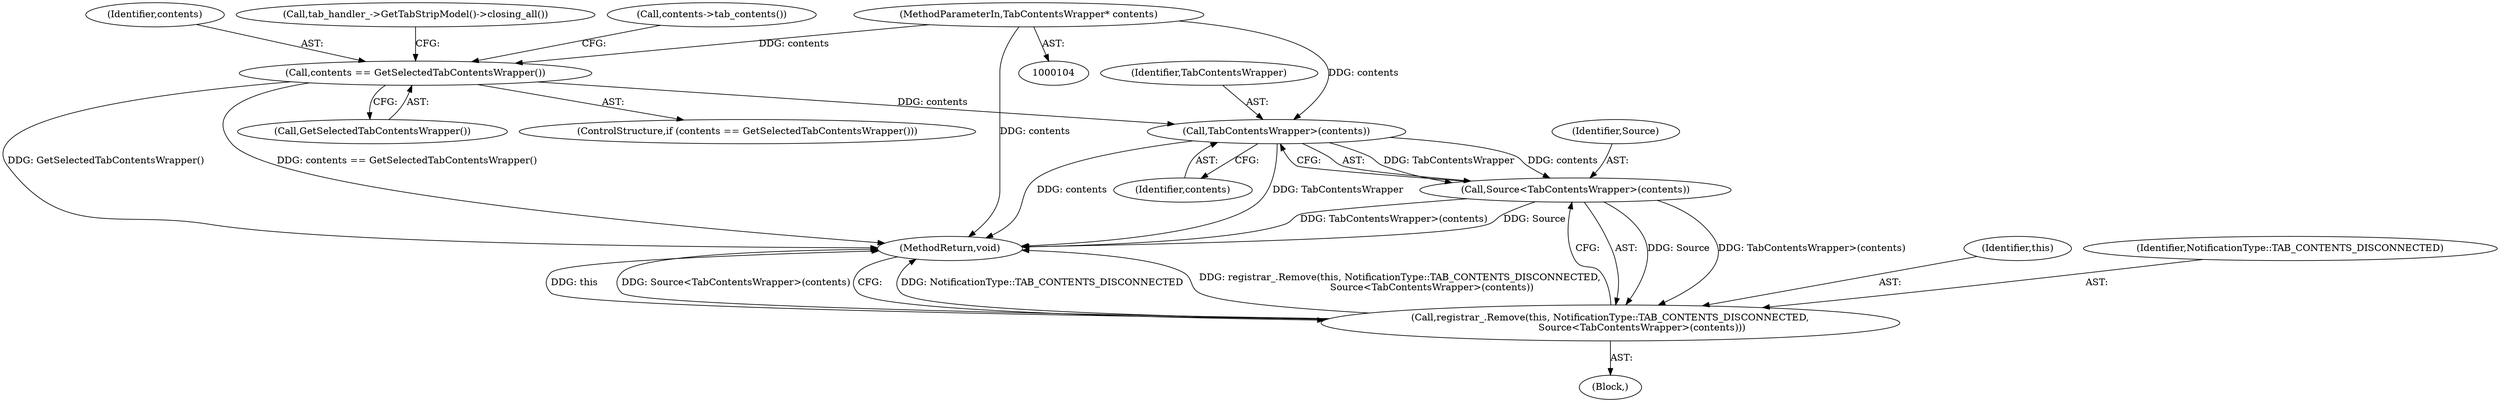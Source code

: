 digraph "0_Chrome_08f0d612f2a4039aaf6733d4e8d0a67614941378_3@pointer" {
"1000115" [label="(Call,contents == GetSelectedTabContentsWrapper())"];
"1000105" [label="(MethodParameterIn,TabContentsWrapper* contents)"];
"1000149" [label="(Call,TabContentsWrapper>(contents))"];
"1000147" [label="(Call,Source<TabContentsWrapper>(contents))"];
"1000144" [label="(Call,registrar_.Remove(this, NotificationType::TAB_CONTENTS_DISCONNECTED,\n                     Source<TabContentsWrapper>(contents)))"];
"1000149" [label="(Call,TabContentsWrapper>(contents))"];
"1000144" [label="(Call,registrar_.Remove(this, NotificationType::TAB_CONTENTS_DISCONNECTED,\n                     Source<TabContentsWrapper>(contents)))"];
"1000116" [label="(Identifier,contents)"];
"1000152" [label="(MethodReturn,void)"];
"1000117" [label="(Call,GetSelectedTabContentsWrapper())"];
"1000115" [label="(Call,contents == GetSelectedTabContentsWrapper())"];
"1000145" [label="(Identifier,this)"];
"1000122" [label="(Call,tab_handler_->GetTabStripModel()->closing_all())"];
"1000119" [label="(Call,contents->tab_contents())"];
"1000114" [label="(ControlStructure,if (contents == GetSelectedTabContentsWrapper()))"];
"1000146" [label="(Identifier,NotificationType::TAB_CONTENTS_DISCONNECTED)"];
"1000147" [label="(Call,Source<TabContentsWrapper>(contents))"];
"1000105" [label="(MethodParameterIn,TabContentsWrapper* contents)"];
"1000150" [label="(Identifier,TabContentsWrapper)"];
"1000151" [label="(Identifier,contents)"];
"1000108" [label="(Block,)"];
"1000148" [label="(Identifier,Source)"];
"1000115" -> "1000114"  [label="AST: "];
"1000115" -> "1000117"  [label="CFG: "];
"1000116" -> "1000115"  [label="AST: "];
"1000117" -> "1000115"  [label="AST: "];
"1000119" -> "1000115"  [label="CFG: "];
"1000122" -> "1000115"  [label="CFG: "];
"1000115" -> "1000152"  [label="DDG: GetSelectedTabContentsWrapper()"];
"1000115" -> "1000152"  [label="DDG: contents == GetSelectedTabContentsWrapper()"];
"1000105" -> "1000115"  [label="DDG: contents"];
"1000115" -> "1000149"  [label="DDG: contents"];
"1000105" -> "1000104"  [label="AST: "];
"1000105" -> "1000152"  [label="DDG: contents"];
"1000105" -> "1000149"  [label="DDG: contents"];
"1000149" -> "1000147"  [label="AST: "];
"1000149" -> "1000151"  [label="CFG: "];
"1000150" -> "1000149"  [label="AST: "];
"1000151" -> "1000149"  [label="AST: "];
"1000147" -> "1000149"  [label="CFG: "];
"1000149" -> "1000152"  [label="DDG: TabContentsWrapper"];
"1000149" -> "1000152"  [label="DDG: contents"];
"1000149" -> "1000147"  [label="DDG: TabContentsWrapper"];
"1000149" -> "1000147"  [label="DDG: contents"];
"1000147" -> "1000144"  [label="AST: "];
"1000148" -> "1000147"  [label="AST: "];
"1000144" -> "1000147"  [label="CFG: "];
"1000147" -> "1000152"  [label="DDG: TabContentsWrapper>(contents)"];
"1000147" -> "1000152"  [label="DDG: Source"];
"1000147" -> "1000144"  [label="DDG: Source"];
"1000147" -> "1000144"  [label="DDG: TabContentsWrapper>(contents)"];
"1000144" -> "1000108"  [label="AST: "];
"1000145" -> "1000144"  [label="AST: "];
"1000146" -> "1000144"  [label="AST: "];
"1000152" -> "1000144"  [label="CFG: "];
"1000144" -> "1000152"  [label="DDG: NotificationType::TAB_CONTENTS_DISCONNECTED"];
"1000144" -> "1000152"  [label="DDG: registrar_.Remove(this, NotificationType::TAB_CONTENTS_DISCONNECTED,\n                     Source<TabContentsWrapper>(contents))"];
"1000144" -> "1000152"  [label="DDG: this"];
"1000144" -> "1000152"  [label="DDG: Source<TabContentsWrapper>(contents)"];
}
